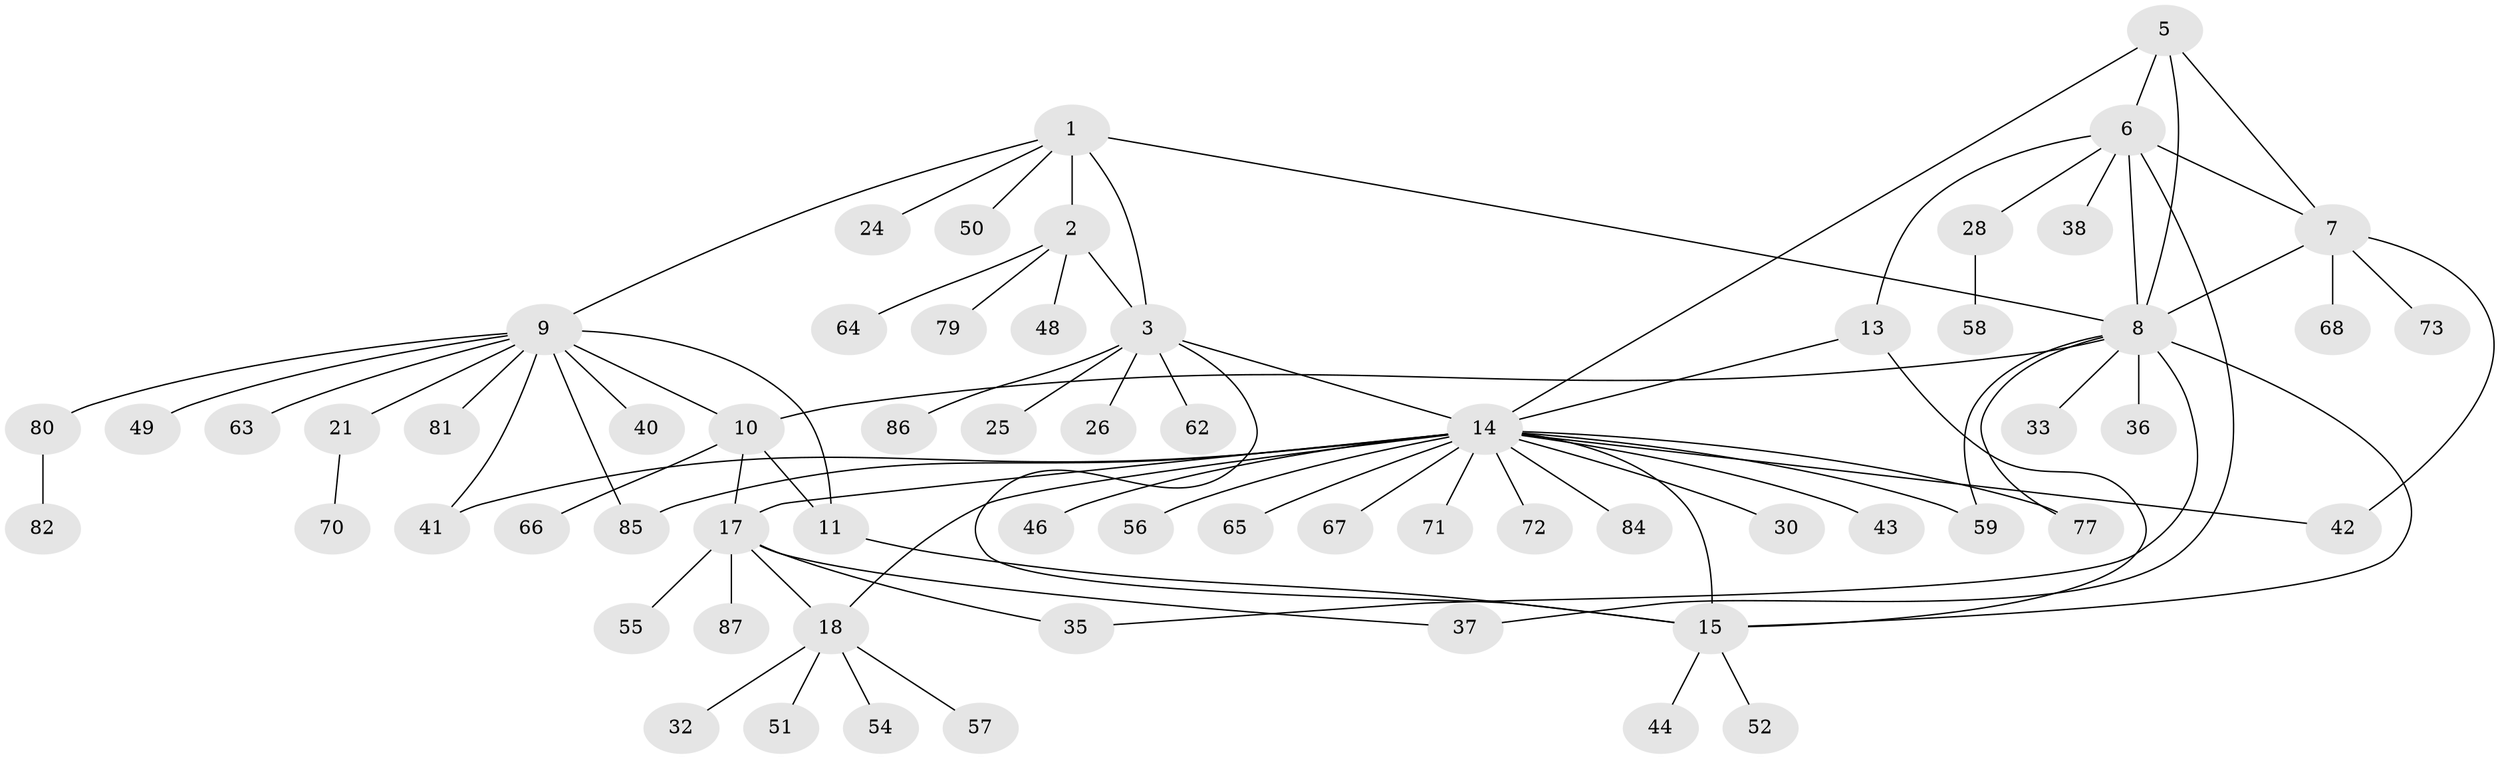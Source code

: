 // original degree distribution, {8: 0.04597701149425287, 7: 0.04597701149425287, 4: 0.034482758620689655, 5: 0.034482758620689655, 11: 0.022988505747126436, 13: 0.022988505747126436, 3: 0.034482758620689655, 6: 0.011494252873563218, 1: 0.5747126436781609, 2: 0.1724137931034483}
// Generated by graph-tools (version 1.1) at 2025/42/03/06/25 10:42:11]
// undirected, 64 vertices, 84 edges
graph export_dot {
graph [start="1"]
  node [color=gray90,style=filled];
  1 [super="+61"];
  2 [super="+74"];
  3 [super="+4"];
  5 [super="+22"];
  6 [super="+34"];
  7 [super="+45"];
  8 [super="+60"];
  9 [super="+39"];
  10 [super="+29"];
  11 [super="+12"];
  13 [super="+76"];
  14 [super="+19"];
  15 [super="+16"];
  17 [super="+20"];
  18 [super="+23"];
  21 [super="+31"];
  24;
  25 [super="+47"];
  26 [super="+27"];
  28 [super="+75"];
  30;
  32;
  33;
  35 [super="+83"];
  36;
  37 [super="+53"];
  38;
  40 [super="+69"];
  41;
  42;
  43;
  44;
  46;
  48;
  49;
  50;
  51;
  52;
  54;
  55;
  56 [super="+78"];
  57;
  58;
  59;
  62;
  63;
  64;
  65;
  66;
  67;
  68;
  70;
  71;
  72;
  73;
  77;
  79;
  80;
  81;
  82;
  84;
  85;
  86;
  87;
  1 -- 2;
  1 -- 3 [weight=2];
  1 -- 8;
  1 -- 9;
  1 -- 24;
  1 -- 50;
  2 -- 3 [weight=2];
  2 -- 48;
  2 -- 64;
  2 -- 79;
  3 -- 14;
  3 -- 15;
  3 -- 86;
  3 -- 25;
  3 -- 26;
  3 -- 62;
  5 -- 6;
  5 -- 7;
  5 -- 8;
  5 -- 14;
  6 -- 7;
  6 -- 8;
  6 -- 13;
  6 -- 28;
  6 -- 37;
  6 -- 38;
  7 -- 8;
  7 -- 42;
  7 -- 68;
  7 -- 73;
  8 -- 10;
  8 -- 33;
  8 -- 35;
  8 -- 36;
  8 -- 59;
  8 -- 77;
  8 -- 15;
  9 -- 10;
  9 -- 11 [weight=2];
  9 -- 21;
  9 -- 40;
  9 -- 41;
  9 -- 49;
  9 -- 63;
  9 -- 80;
  9 -- 81;
  9 -- 85;
  10 -- 11 [weight=2];
  10 -- 66;
  10 -- 17;
  11 -- 15;
  13 -- 14;
  13 -- 15 [weight=2];
  14 -- 15 [weight=2];
  14 -- 30;
  14 -- 43;
  14 -- 56;
  14 -- 59;
  14 -- 67;
  14 -- 71;
  14 -- 72;
  14 -- 77;
  14 -- 84;
  14 -- 65;
  14 -- 41;
  14 -- 42;
  14 -- 46;
  14 -- 17 [weight=2];
  14 -- 18;
  14 -- 85;
  15 -- 52;
  15 -- 44;
  17 -- 18 [weight=2];
  17 -- 55;
  17 -- 35;
  17 -- 87;
  17 -- 37;
  18 -- 32;
  18 -- 51;
  18 -- 54;
  18 -- 57;
  21 -- 70;
  28 -- 58;
  80 -- 82;
}
